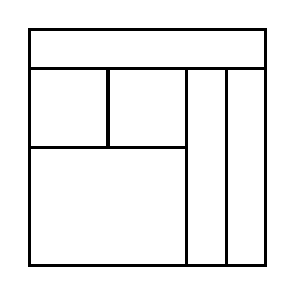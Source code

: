 \begin{tikzpicture}[very thick, scale=.5]
    \draw (0,5) rectangle (6,6);
    \draw (0,3) rectangle (2,5);
    \draw (2,3) rectangle (4,5);
    \draw (0,0) rectangle (4,3);
    \draw (4,0) rectangle (5,5);
    \draw (5,0) rectangle (6,5);
\end{tikzpicture}
